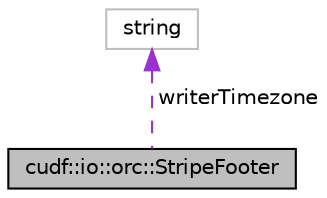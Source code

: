 digraph "cudf::io::orc::StripeFooter"
{
  edge [fontname="Helvetica",fontsize="10",labelfontname="Helvetica",labelfontsize="10"];
  node [fontname="Helvetica",fontsize="10",shape=record];
  Node1 [label="cudf::io::orc::StripeFooter",height=0.2,width=0.4,color="black", fillcolor="grey75", style="filled", fontcolor="black"];
  Node2 -> Node1 [dir="back",color="darkorchid3",fontsize="10",style="dashed",label=" writerTimezone" ,fontname="Helvetica"];
  Node2 [label="string",height=0.2,width=0.4,color="grey75", fillcolor="white", style="filled"];
}
